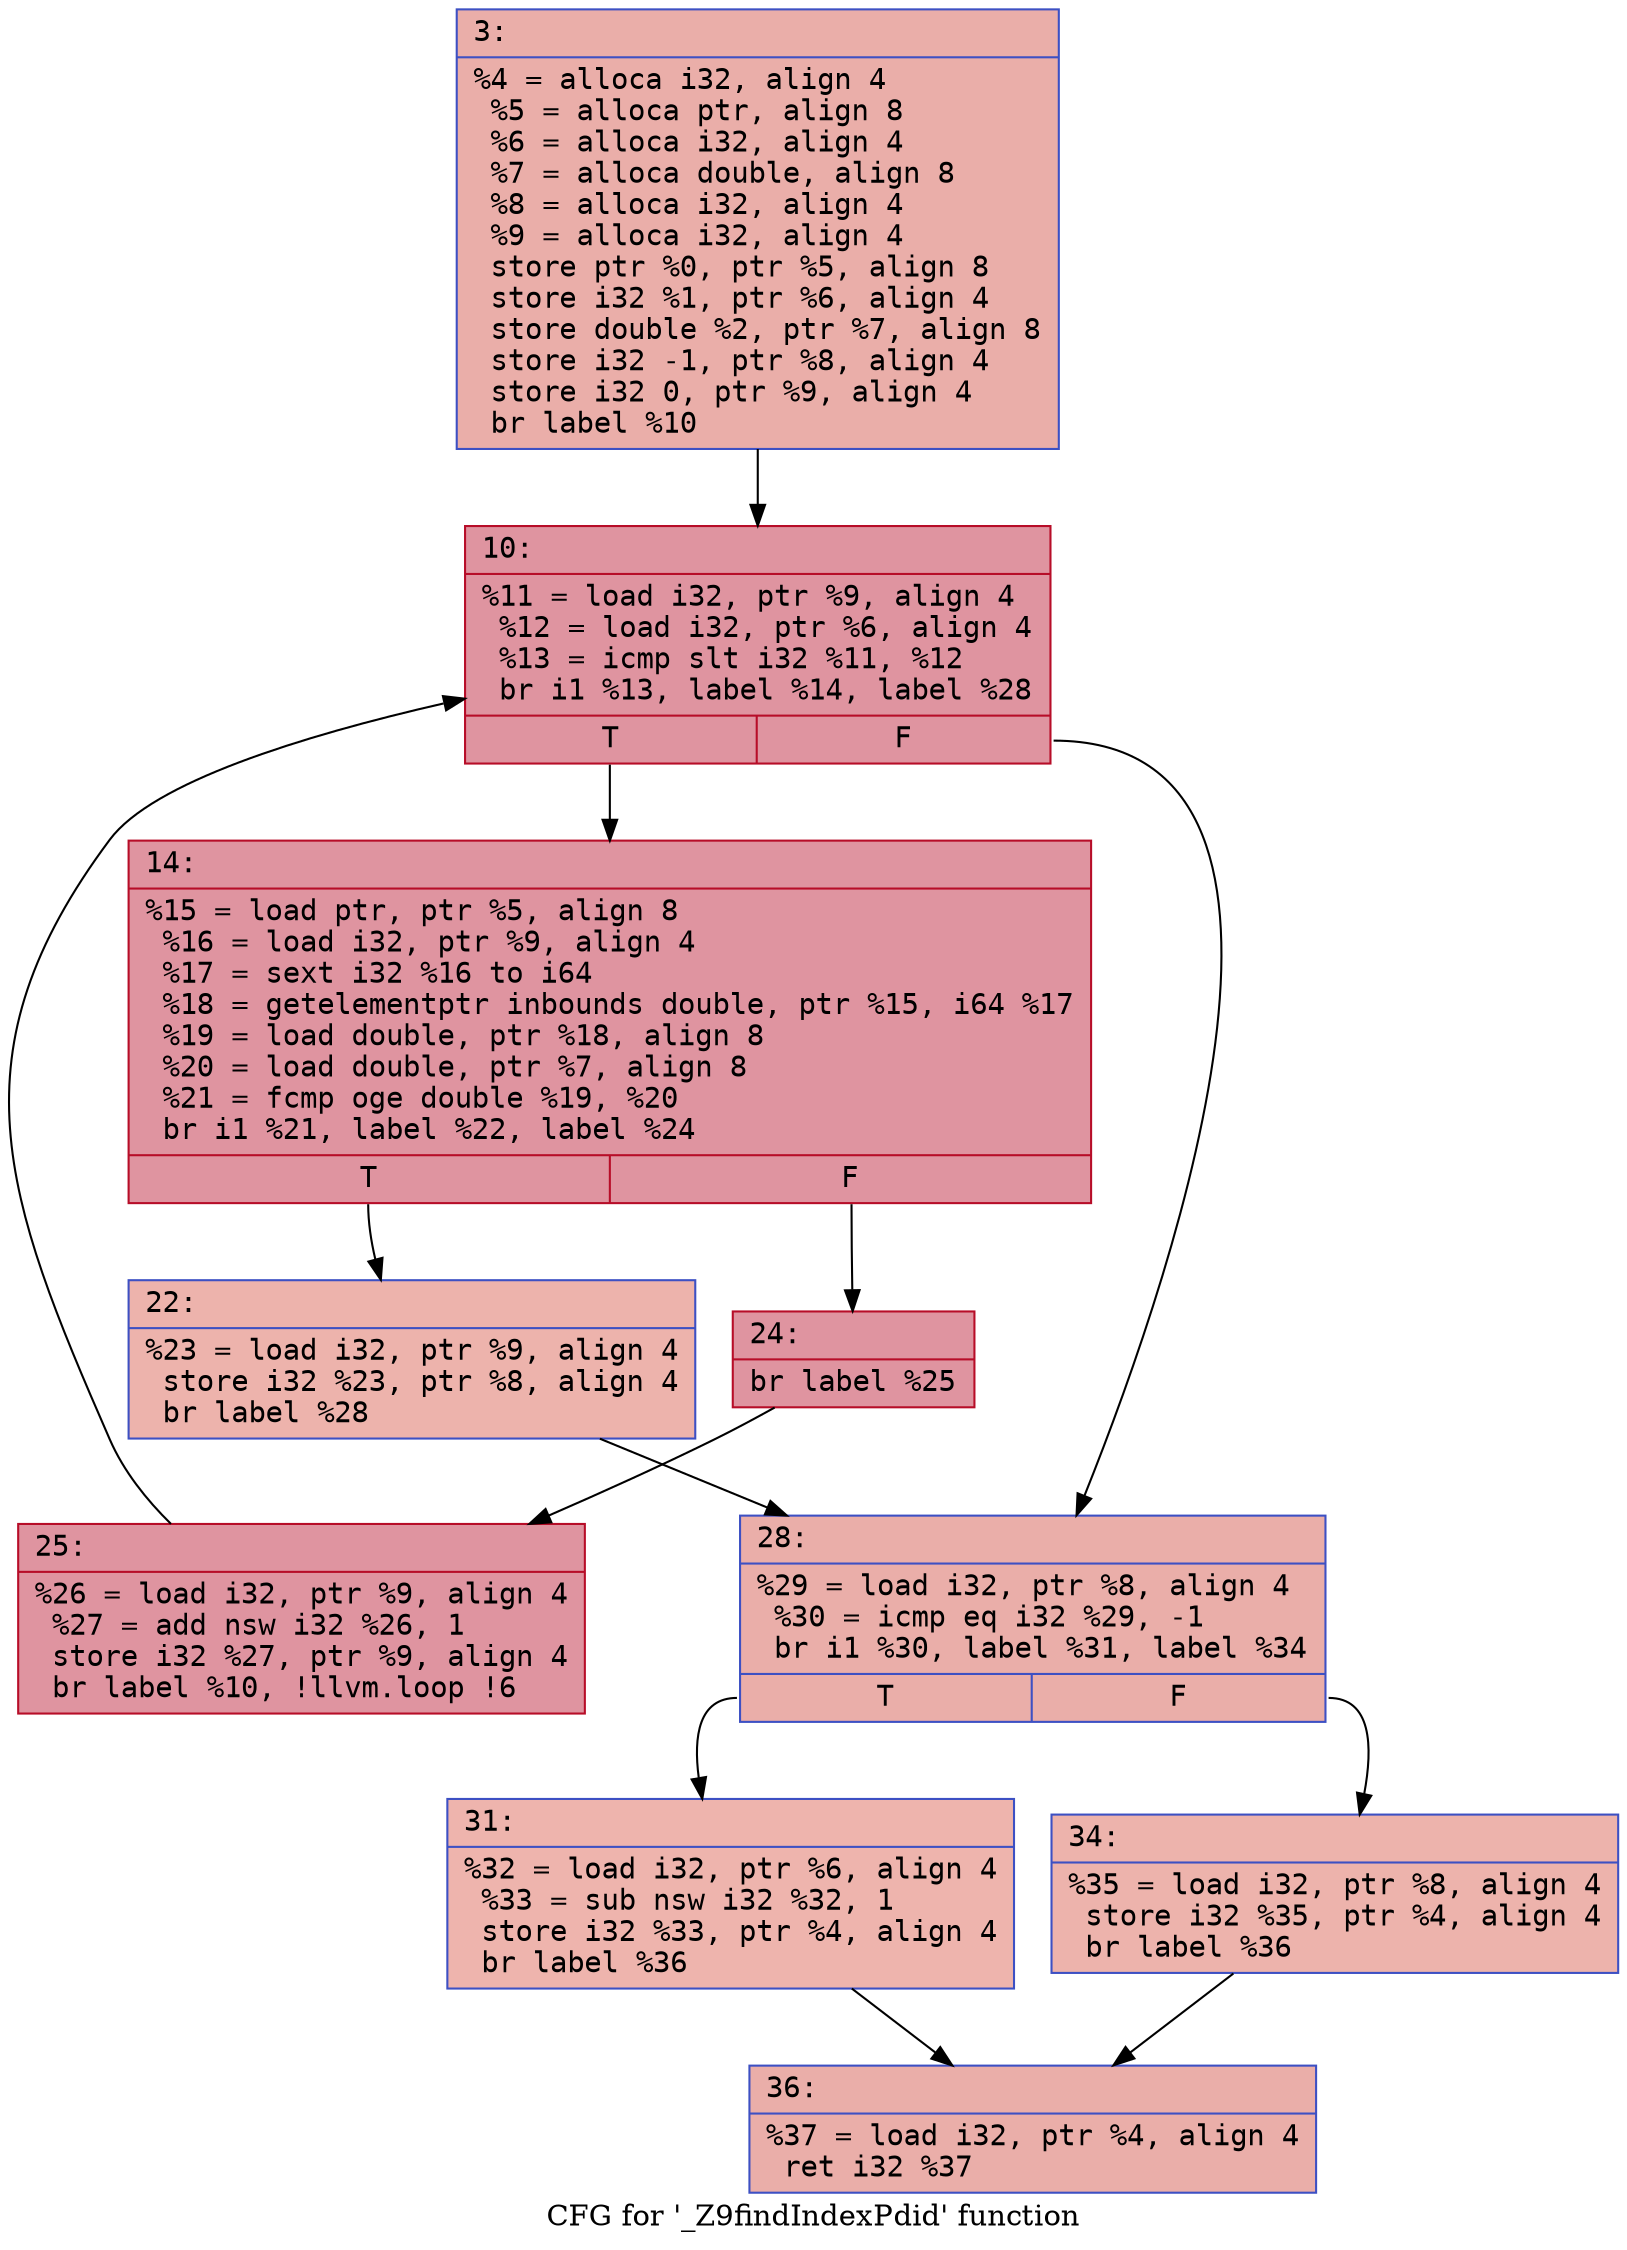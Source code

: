 digraph "CFG for '_Z9findIndexPdid' function" {
	label="CFG for '_Z9findIndexPdid' function";

	Node0x600003cf9040 [shape=record,color="#3d50c3ff", style=filled, fillcolor="#d0473d70" fontname="Courier",label="{3:\l|  %4 = alloca i32, align 4\l  %5 = alloca ptr, align 8\l  %6 = alloca i32, align 4\l  %7 = alloca double, align 8\l  %8 = alloca i32, align 4\l  %9 = alloca i32, align 4\l  store ptr %0, ptr %5, align 8\l  store i32 %1, ptr %6, align 4\l  store double %2, ptr %7, align 8\l  store i32 -1, ptr %8, align 4\l  store i32 0, ptr %9, align 4\l  br label %10\l}"];
	Node0x600003cf9040 -> Node0x600003cf9090[tooltip="3 -> 10\nProbability 100.00%" ];
	Node0x600003cf9090 [shape=record,color="#b70d28ff", style=filled, fillcolor="#b70d2870" fontname="Courier",label="{10:\l|  %11 = load i32, ptr %9, align 4\l  %12 = load i32, ptr %6, align 4\l  %13 = icmp slt i32 %11, %12\l  br i1 %13, label %14, label %28\l|{<s0>T|<s1>F}}"];
	Node0x600003cf9090:s0 -> Node0x600003cf90e0[tooltip="10 -> 14\nProbability 96.88%" ];
	Node0x600003cf9090:s1 -> Node0x600003cf9220[tooltip="10 -> 28\nProbability 3.12%" ];
	Node0x600003cf90e0 [shape=record,color="#b70d28ff", style=filled, fillcolor="#b70d2870" fontname="Courier",label="{14:\l|  %15 = load ptr, ptr %5, align 8\l  %16 = load i32, ptr %9, align 4\l  %17 = sext i32 %16 to i64\l  %18 = getelementptr inbounds double, ptr %15, i64 %17\l  %19 = load double, ptr %18, align 8\l  %20 = load double, ptr %7, align 8\l  %21 = fcmp oge double %19, %20\l  br i1 %21, label %22, label %24\l|{<s0>T|<s1>F}}"];
	Node0x600003cf90e0:s0 -> Node0x600003cf9130[tooltip="14 -> 22\nProbability 3.12%" ];
	Node0x600003cf90e0:s1 -> Node0x600003cf9180[tooltip="14 -> 24\nProbability 96.88%" ];
	Node0x600003cf9130 [shape=record,color="#3d50c3ff", style=filled, fillcolor="#d6524470" fontname="Courier",label="{22:\l|  %23 = load i32, ptr %9, align 4\l  store i32 %23, ptr %8, align 4\l  br label %28\l}"];
	Node0x600003cf9130 -> Node0x600003cf9220[tooltip="22 -> 28\nProbability 100.00%" ];
	Node0x600003cf9180 [shape=record,color="#b70d28ff", style=filled, fillcolor="#b70d2870" fontname="Courier",label="{24:\l|  br label %25\l}"];
	Node0x600003cf9180 -> Node0x600003cf91d0[tooltip="24 -> 25\nProbability 100.00%" ];
	Node0x600003cf91d0 [shape=record,color="#b70d28ff", style=filled, fillcolor="#b70d2870" fontname="Courier",label="{25:\l|  %26 = load i32, ptr %9, align 4\l  %27 = add nsw i32 %26, 1\l  store i32 %27, ptr %9, align 4\l  br label %10, !llvm.loop !6\l}"];
	Node0x600003cf91d0 -> Node0x600003cf9090[tooltip="25 -> 10\nProbability 100.00%" ];
	Node0x600003cf9220 [shape=record,color="#3d50c3ff", style=filled, fillcolor="#d0473d70" fontname="Courier",label="{28:\l|  %29 = load i32, ptr %8, align 4\l  %30 = icmp eq i32 %29, -1\l  br i1 %30, label %31, label %34\l|{<s0>T|<s1>F}}"];
	Node0x600003cf9220:s0 -> Node0x600003cf9270[tooltip="28 -> 31\nProbability 37.50%" ];
	Node0x600003cf9220:s1 -> Node0x600003cf92c0[tooltip="28 -> 34\nProbability 62.50%" ];
	Node0x600003cf9270 [shape=record,color="#3d50c3ff", style=filled, fillcolor="#d8564670" fontname="Courier",label="{31:\l|  %32 = load i32, ptr %6, align 4\l  %33 = sub nsw i32 %32, 1\l  store i32 %33, ptr %4, align 4\l  br label %36\l}"];
	Node0x600003cf9270 -> Node0x600003cf9310[tooltip="31 -> 36\nProbability 100.00%" ];
	Node0x600003cf92c0 [shape=record,color="#3d50c3ff", style=filled, fillcolor="#d6524470" fontname="Courier",label="{34:\l|  %35 = load i32, ptr %8, align 4\l  store i32 %35, ptr %4, align 4\l  br label %36\l}"];
	Node0x600003cf92c0 -> Node0x600003cf9310[tooltip="34 -> 36\nProbability 100.00%" ];
	Node0x600003cf9310 [shape=record,color="#3d50c3ff", style=filled, fillcolor="#d0473d70" fontname="Courier",label="{36:\l|  %37 = load i32, ptr %4, align 4\l  ret i32 %37\l}"];
}
